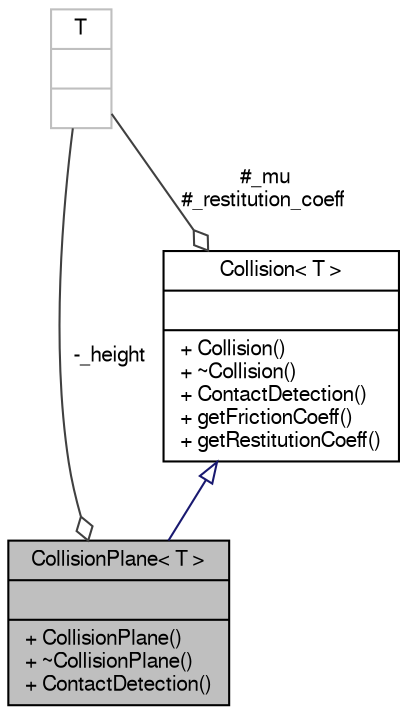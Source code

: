 digraph "CollisionPlane&lt; T &gt;"
{
  edge [fontname="FreeSans",fontsize="10",labelfontname="FreeSans",labelfontsize="10"];
  node [fontname="FreeSans",fontsize="10",shape=record];
  Node1 [label="{CollisionPlane\< T \>\n||+ CollisionPlane()\l+ ~CollisionPlane()\l+ ContactDetection()\l}",height=0.2,width=0.4,color="black", fillcolor="grey75", style="filled", fontcolor="black"];
  Node2 -> Node1 [dir="back",color="midnightblue",fontsize="10",style="solid",arrowtail="onormal",fontname="FreeSans"];
  Node2 [label="{Collision\< T \>\n||+ Collision()\l+ ~Collision()\l+ ContactDetection()\l+ getFrictionCoeff()\l+ getRestitutionCoeff()\l}",height=0.2,width=0.4,color="black", fillcolor="white", style="filled",URL="$df/dc6/class_collision.html"];
  Node3 -> Node2 [color="grey25",fontsize="10",style="solid",label=" #_mu\n#_restitution_coeff" ,arrowhead="odiamond",fontname="FreeSans"];
  Node3 [label="{T\n||}",height=0.2,width=0.4,color="grey75", fillcolor="white", style="filled"];
  Node3 -> Node1 [color="grey25",fontsize="10",style="solid",label=" -_height" ,arrowhead="odiamond",fontname="FreeSans"];
}
